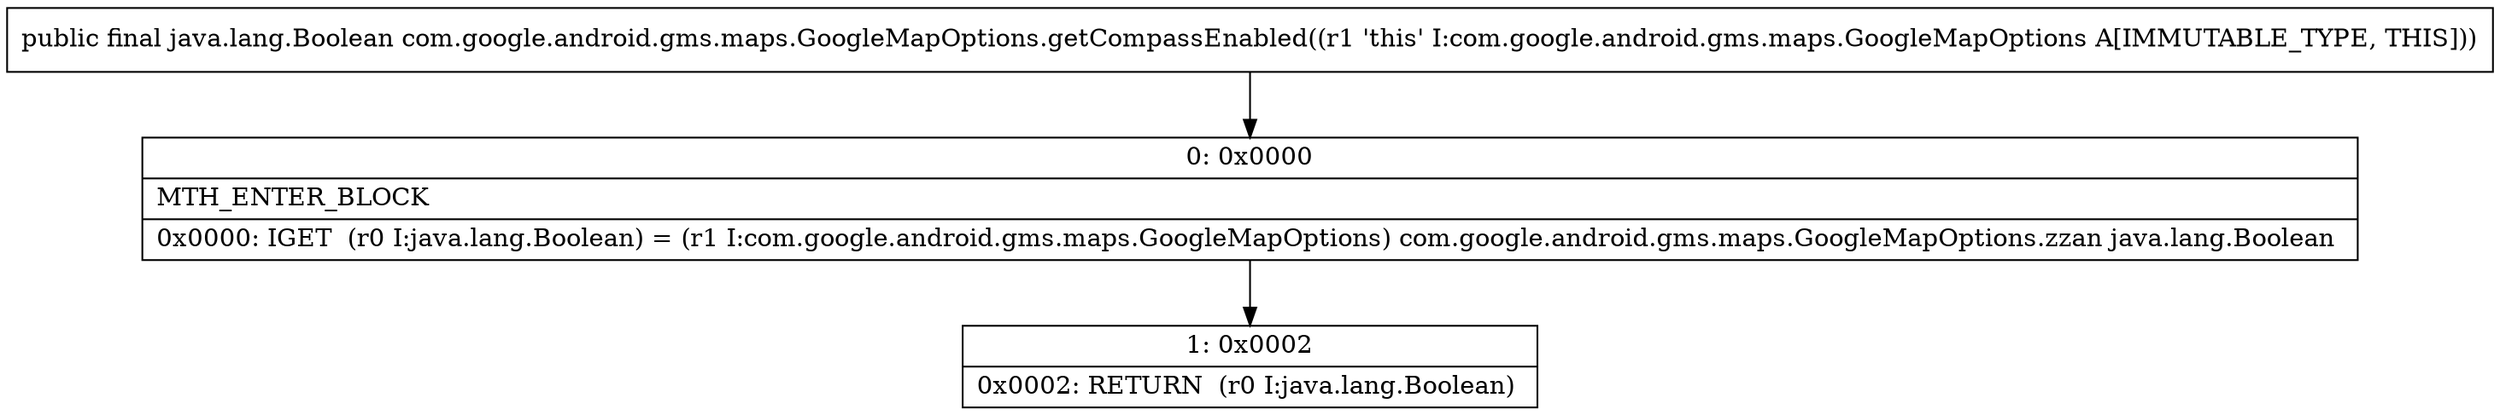 digraph "CFG forcom.google.android.gms.maps.GoogleMapOptions.getCompassEnabled()Ljava\/lang\/Boolean;" {
Node_0 [shape=record,label="{0\:\ 0x0000|MTH_ENTER_BLOCK\l|0x0000: IGET  (r0 I:java.lang.Boolean) = (r1 I:com.google.android.gms.maps.GoogleMapOptions) com.google.android.gms.maps.GoogleMapOptions.zzan java.lang.Boolean \l}"];
Node_1 [shape=record,label="{1\:\ 0x0002|0x0002: RETURN  (r0 I:java.lang.Boolean) \l}"];
MethodNode[shape=record,label="{public final java.lang.Boolean com.google.android.gms.maps.GoogleMapOptions.getCompassEnabled((r1 'this' I:com.google.android.gms.maps.GoogleMapOptions A[IMMUTABLE_TYPE, THIS])) }"];
MethodNode -> Node_0;
Node_0 -> Node_1;
}

